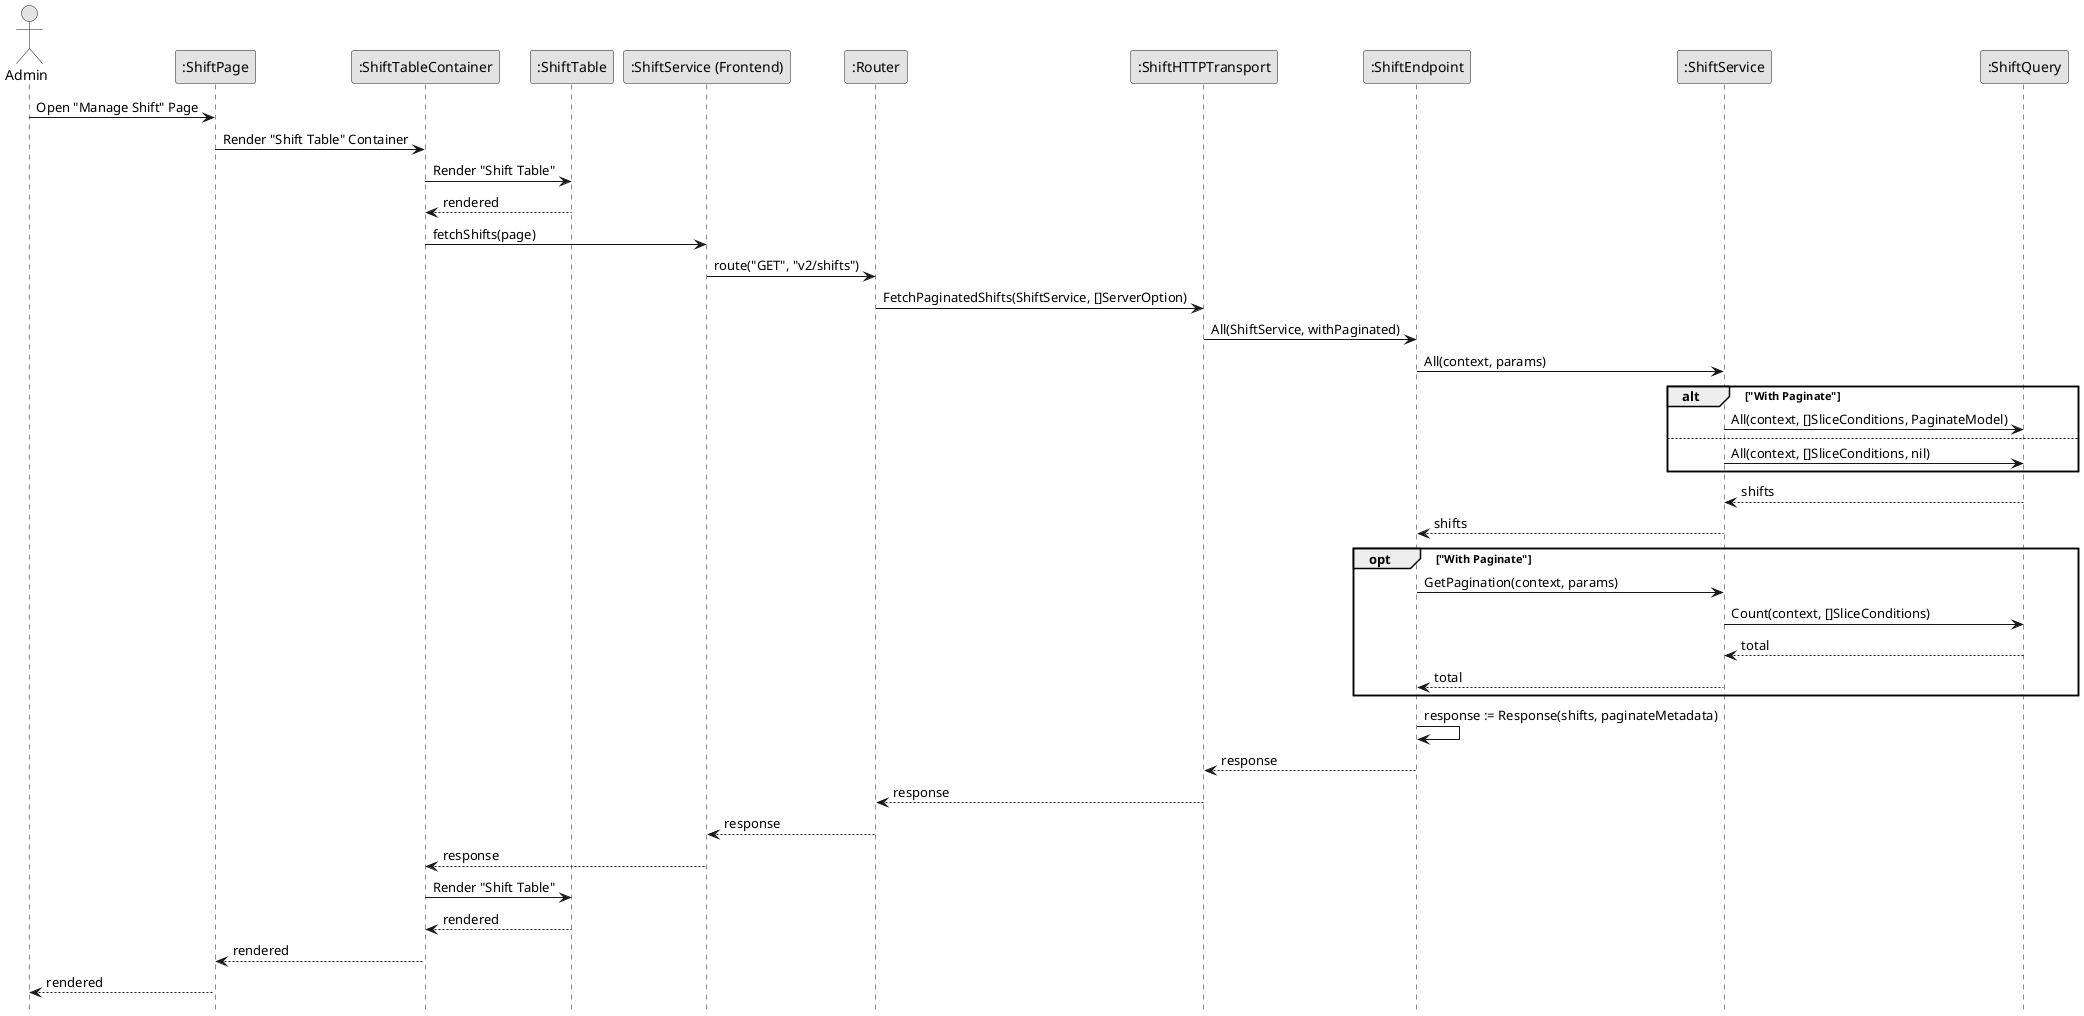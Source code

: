 @startuml GetShift

skinparam Monochrome true
skinparam Shadowing false
hide footbox

actor Admin
participant ":ShiftPage" as ShiftPage
participant ":ShiftTableContainer" as ShiftTableContainer
participant ":ShiftTable" as ShiftTable
participant ":ShiftService (Frontend)" as FEShiftService
participant ":Router" as Router
participant ":ShiftHTTPTransport" as ShiftHTTPTransport
participant ":ShiftEndpoint" as ShiftEndpoint
participant ":ShiftService" as ShiftService
participant ":ShiftQuery" as ShiftQuery

Admin->ShiftPage: Open "Manage Shift" Page
ShiftPage->ShiftTableContainer: Render "Shift Table" Container
ShiftTableContainer->ShiftTable: Render "Shift Table"
ShiftTable-->ShiftTableContainer: rendered
ShiftTableContainer->FEShiftService: fetchShifts(page)
FEShiftService->Router: route("GET", "v2/shifts")
Router->ShiftHTTPTransport: FetchPaginatedShifts(ShiftService, []ServerOption)
ShiftHTTPTransport->ShiftEndpoint: All(ShiftService, withPaginated)
ShiftEndpoint->ShiftService: All(context, params)

alt "With Paginate"
    ShiftService->ShiftQuery: All(context, []SliceConditions, PaginateModel)
else
    ShiftService->ShiftQuery: All(context, []SliceConditions, nil)
end
ShiftQuery-->ShiftService: shifts
ShiftService-->ShiftEndpoint: shifts

opt "With Paginate"
    ShiftEndpoint->ShiftService: GetPagination(context, params)
    ShiftService->ShiftQuery: Count(context, []SliceConditions)
    ShiftQuery-->ShiftService: total
    ShiftService-->ShiftEndpoint: total
end

ShiftEndpoint->ShiftEndpoint: response := Response(shifts, paginateMetadata)
ShiftEndpoint-->ShiftHTTPTransport: response
ShiftHTTPTransport-->Router: response
Router-->FEShiftService: response
FEShiftService-->ShiftTableContainer: response
ShiftTableContainer->ShiftTable: Render "Shift Table"
ShiftTable-->ShiftTableContainer: rendered
ShiftTableContainer-->ShiftPage: rendered
ShiftPage-->Admin: rendered

@enduml